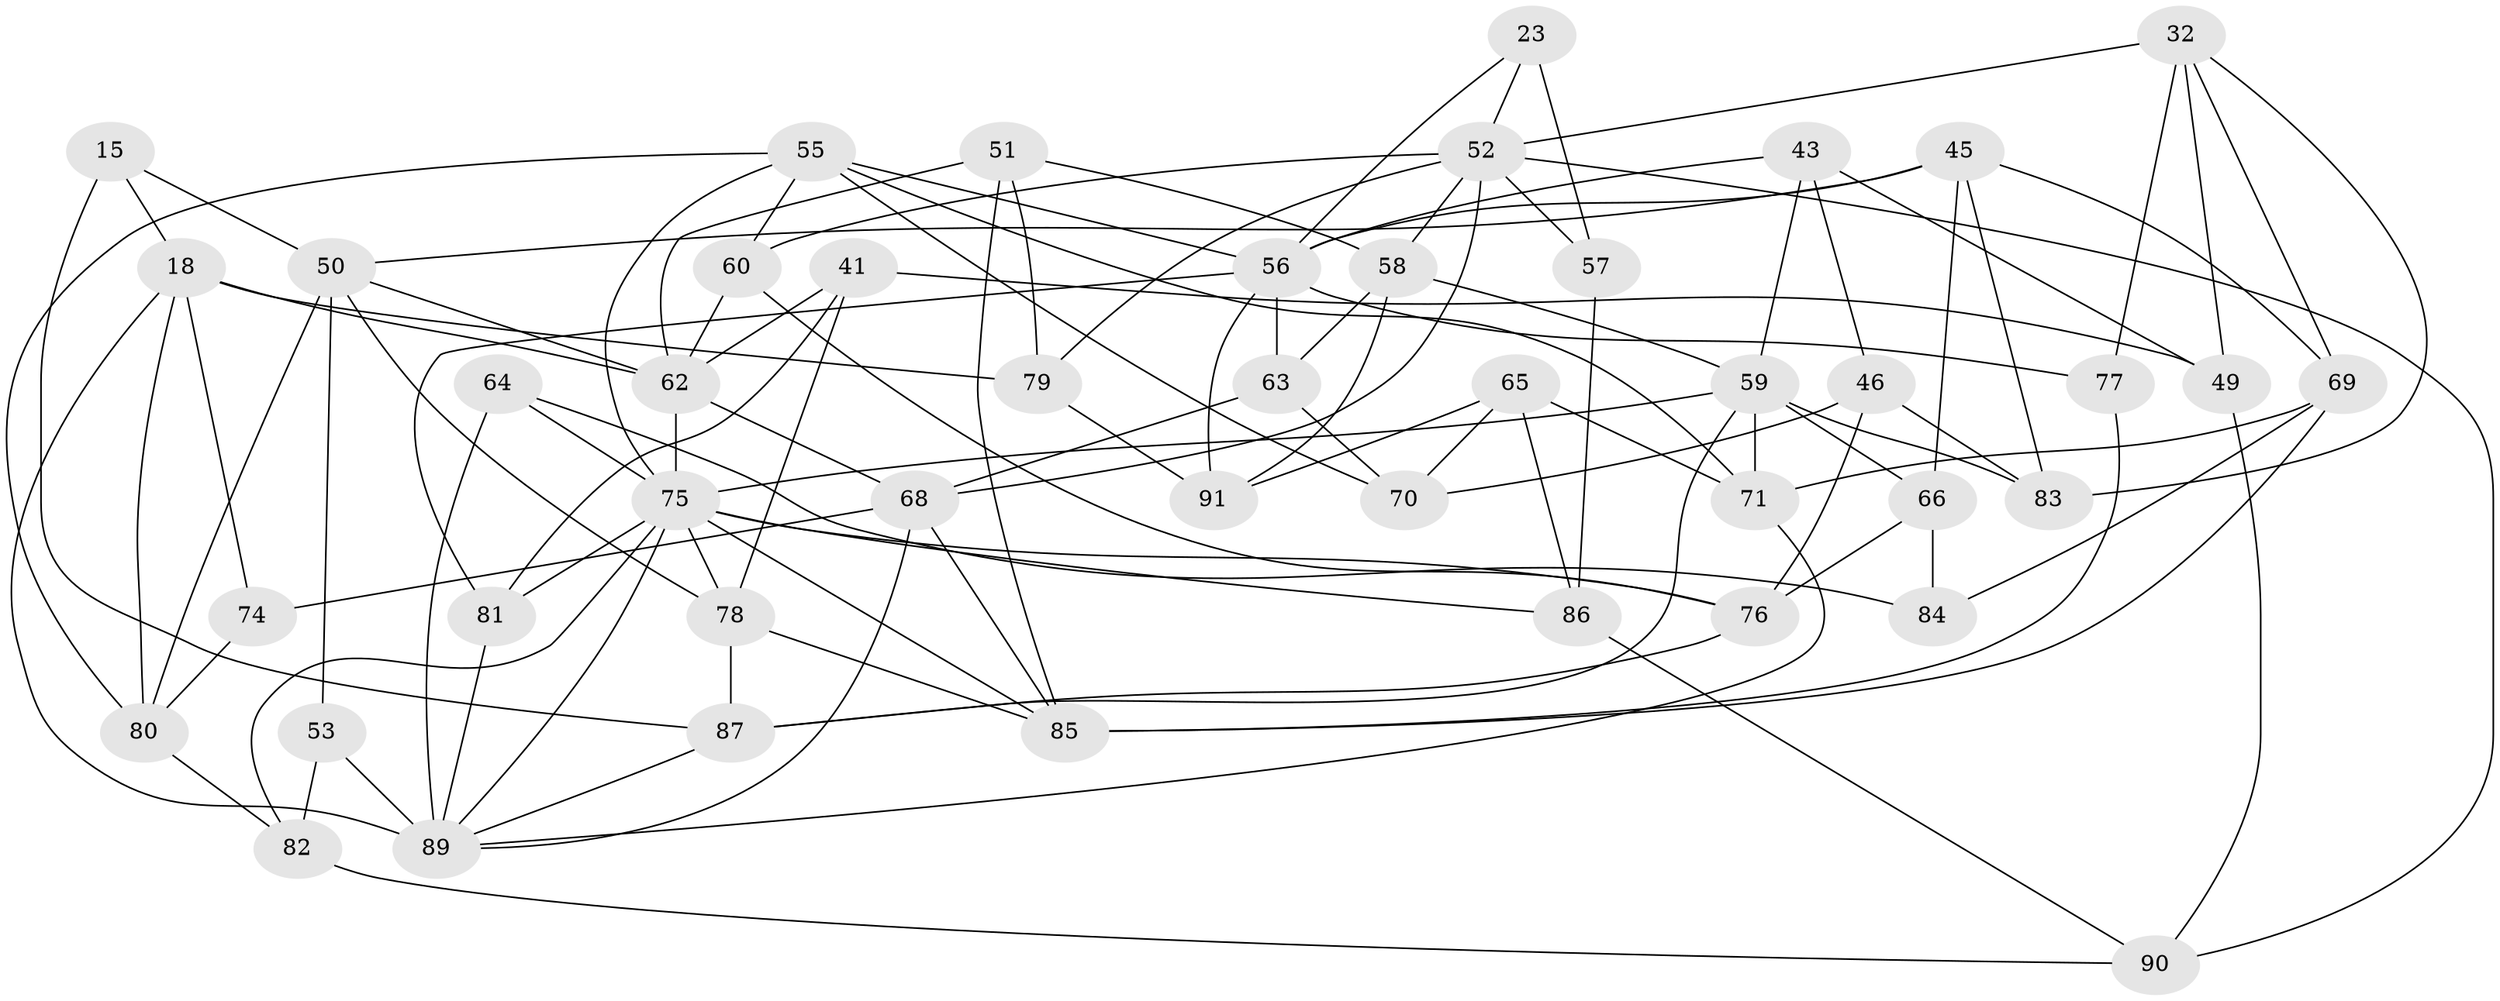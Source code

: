 // original degree distribution, {4: 1.0}
// Generated by graph-tools (version 1.1) at 2025/57/03/09/25 04:57:09]
// undirected, 45 vertices, 108 edges
graph export_dot {
graph [start="1"]
  node [color=gray90,style=filled];
  15;
  18 [super="+17"];
  23;
  32 [super="+8"];
  41;
  43;
  45 [super="+6"];
  46;
  49;
  50 [super="+36"];
  51 [super="+29"];
  52 [super="+37+40"];
  53;
  55 [super="+48"];
  56 [super="+25+38+27"];
  57 [super="+16"];
  58 [super="+35"];
  59 [super="+5+10"];
  60;
  62 [super="+21+13"];
  63;
  64 [super="+30"];
  65;
  66 [super="+2"];
  68 [super="+28+61"];
  69 [super="+4"];
  70;
  71 [super="+54"];
  74;
  75 [super="+72"];
  76 [super="+22"];
  77 [super="+73"];
  78 [super="+47"];
  79;
  80 [super="+3"];
  81;
  82;
  83;
  84;
  85 [super="+42"];
  86 [super="+33"];
  87 [super="+12"];
  89 [super="+14+31+88"];
  90;
  91;
  15 -- 87 [weight=2];
  15 -- 18;
  15 -- 50;
  18 -- 80;
  18 -- 79;
  18 -- 74;
  18 -- 62 [weight=3];
  18 -- 89;
  23 -- 57 [weight=2];
  23 -- 56;
  23 -- 52;
  32 -- 69;
  32 -- 49;
  32 -- 77 [weight=2];
  32 -- 83;
  32 -- 52;
  41 -- 62;
  41 -- 49;
  41 -- 81;
  41 -- 78;
  43 -- 46;
  43 -- 49;
  43 -- 59;
  43 -- 56;
  45 -- 83;
  45 -- 66 [weight=2];
  45 -- 50;
  45 -- 69;
  45 -- 56;
  46 -- 70;
  46 -- 83;
  46 -- 76;
  49 -- 90;
  50 -- 80;
  50 -- 62;
  50 -- 53;
  50 -- 78;
  51 -- 85 [weight=2];
  51 -- 62 [weight=2];
  51 -- 58;
  51 -- 79;
  52 -- 90;
  52 -- 60;
  52 -- 68 [weight=3];
  52 -- 57;
  52 -- 58;
  52 -- 79;
  53 -- 89 [weight=2];
  53 -- 82;
  55 -- 60;
  55 -- 75 [weight=2];
  55 -- 80;
  55 -- 70;
  55 -- 71;
  55 -- 56 [weight=2];
  56 -- 91;
  56 -- 77 [weight=2];
  56 -- 81;
  56 -- 63;
  57 -- 86 [weight=3];
  58 -- 91;
  58 -- 59 [weight=2];
  58 -- 63;
  59 -- 66;
  59 -- 71;
  59 -- 87;
  59 -- 83;
  59 -- 75;
  60 -- 76;
  60 -- 62;
  62 -- 75 [weight=2];
  62 -- 68 [weight=2];
  63 -- 70;
  63 -- 68;
  64 -- 84 [weight=2];
  64 -- 89 [weight=3];
  64 -- 75;
  65 -- 70;
  65 -- 91;
  65 -- 86;
  65 -- 71;
  66 -- 76 [weight=2];
  66 -- 84;
  68 -- 89 [weight=2];
  68 -- 74;
  68 -- 85;
  69 -- 84;
  69 -- 71 [weight=2];
  69 -- 85;
  71 -- 89;
  74 -- 80 [weight=2];
  75 -- 78 [weight=2];
  75 -- 76;
  75 -- 81;
  75 -- 82;
  75 -- 85;
  75 -- 86;
  75 -- 89;
  76 -- 87;
  77 -- 85 [weight=2];
  78 -- 87;
  78 -- 85;
  79 -- 91;
  80 -- 82;
  81 -- 89;
  82 -- 90;
  86 -- 90;
  87 -- 89;
}
